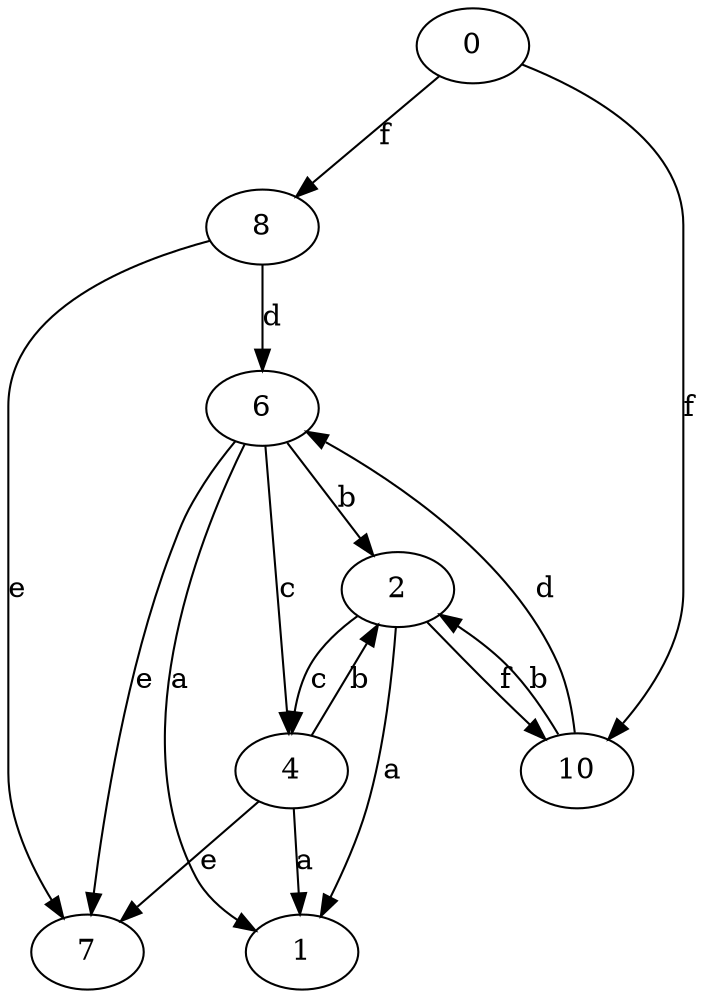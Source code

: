 strict digraph  {
0;
1;
2;
4;
6;
7;
8;
10;
0 -> 8  [label=f];
0 -> 10  [label=f];
2 -> 1  [label=a];
2 -> 4  [label=c];
2 -> 10  [label=f];
4 -> 1  [label=a];
4 -> 2  [label=b];
4 -> 7  [label=e];
6 -> 1  [label=a];
6 -> 2  [label=b];
6 -> 4  [label=c];
6 -> 7  [label=e];
8 -> 6  [label=d];
8 -> 7  [label=e];
10 -> 2  [label=b];
10 -> 6  [label=d];
}
